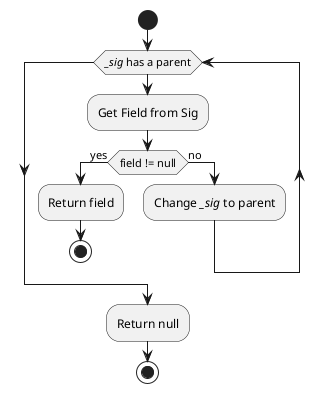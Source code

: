 @startuml
start
while(//_sig// has a parent)
	:Get Field from Sig;
	if(field != null) then (yes)
		:Return field;
		stop
	else(no)
		:Change //_sig// to parent;
	endif
endwhile
:Return null;
stop
@enduml